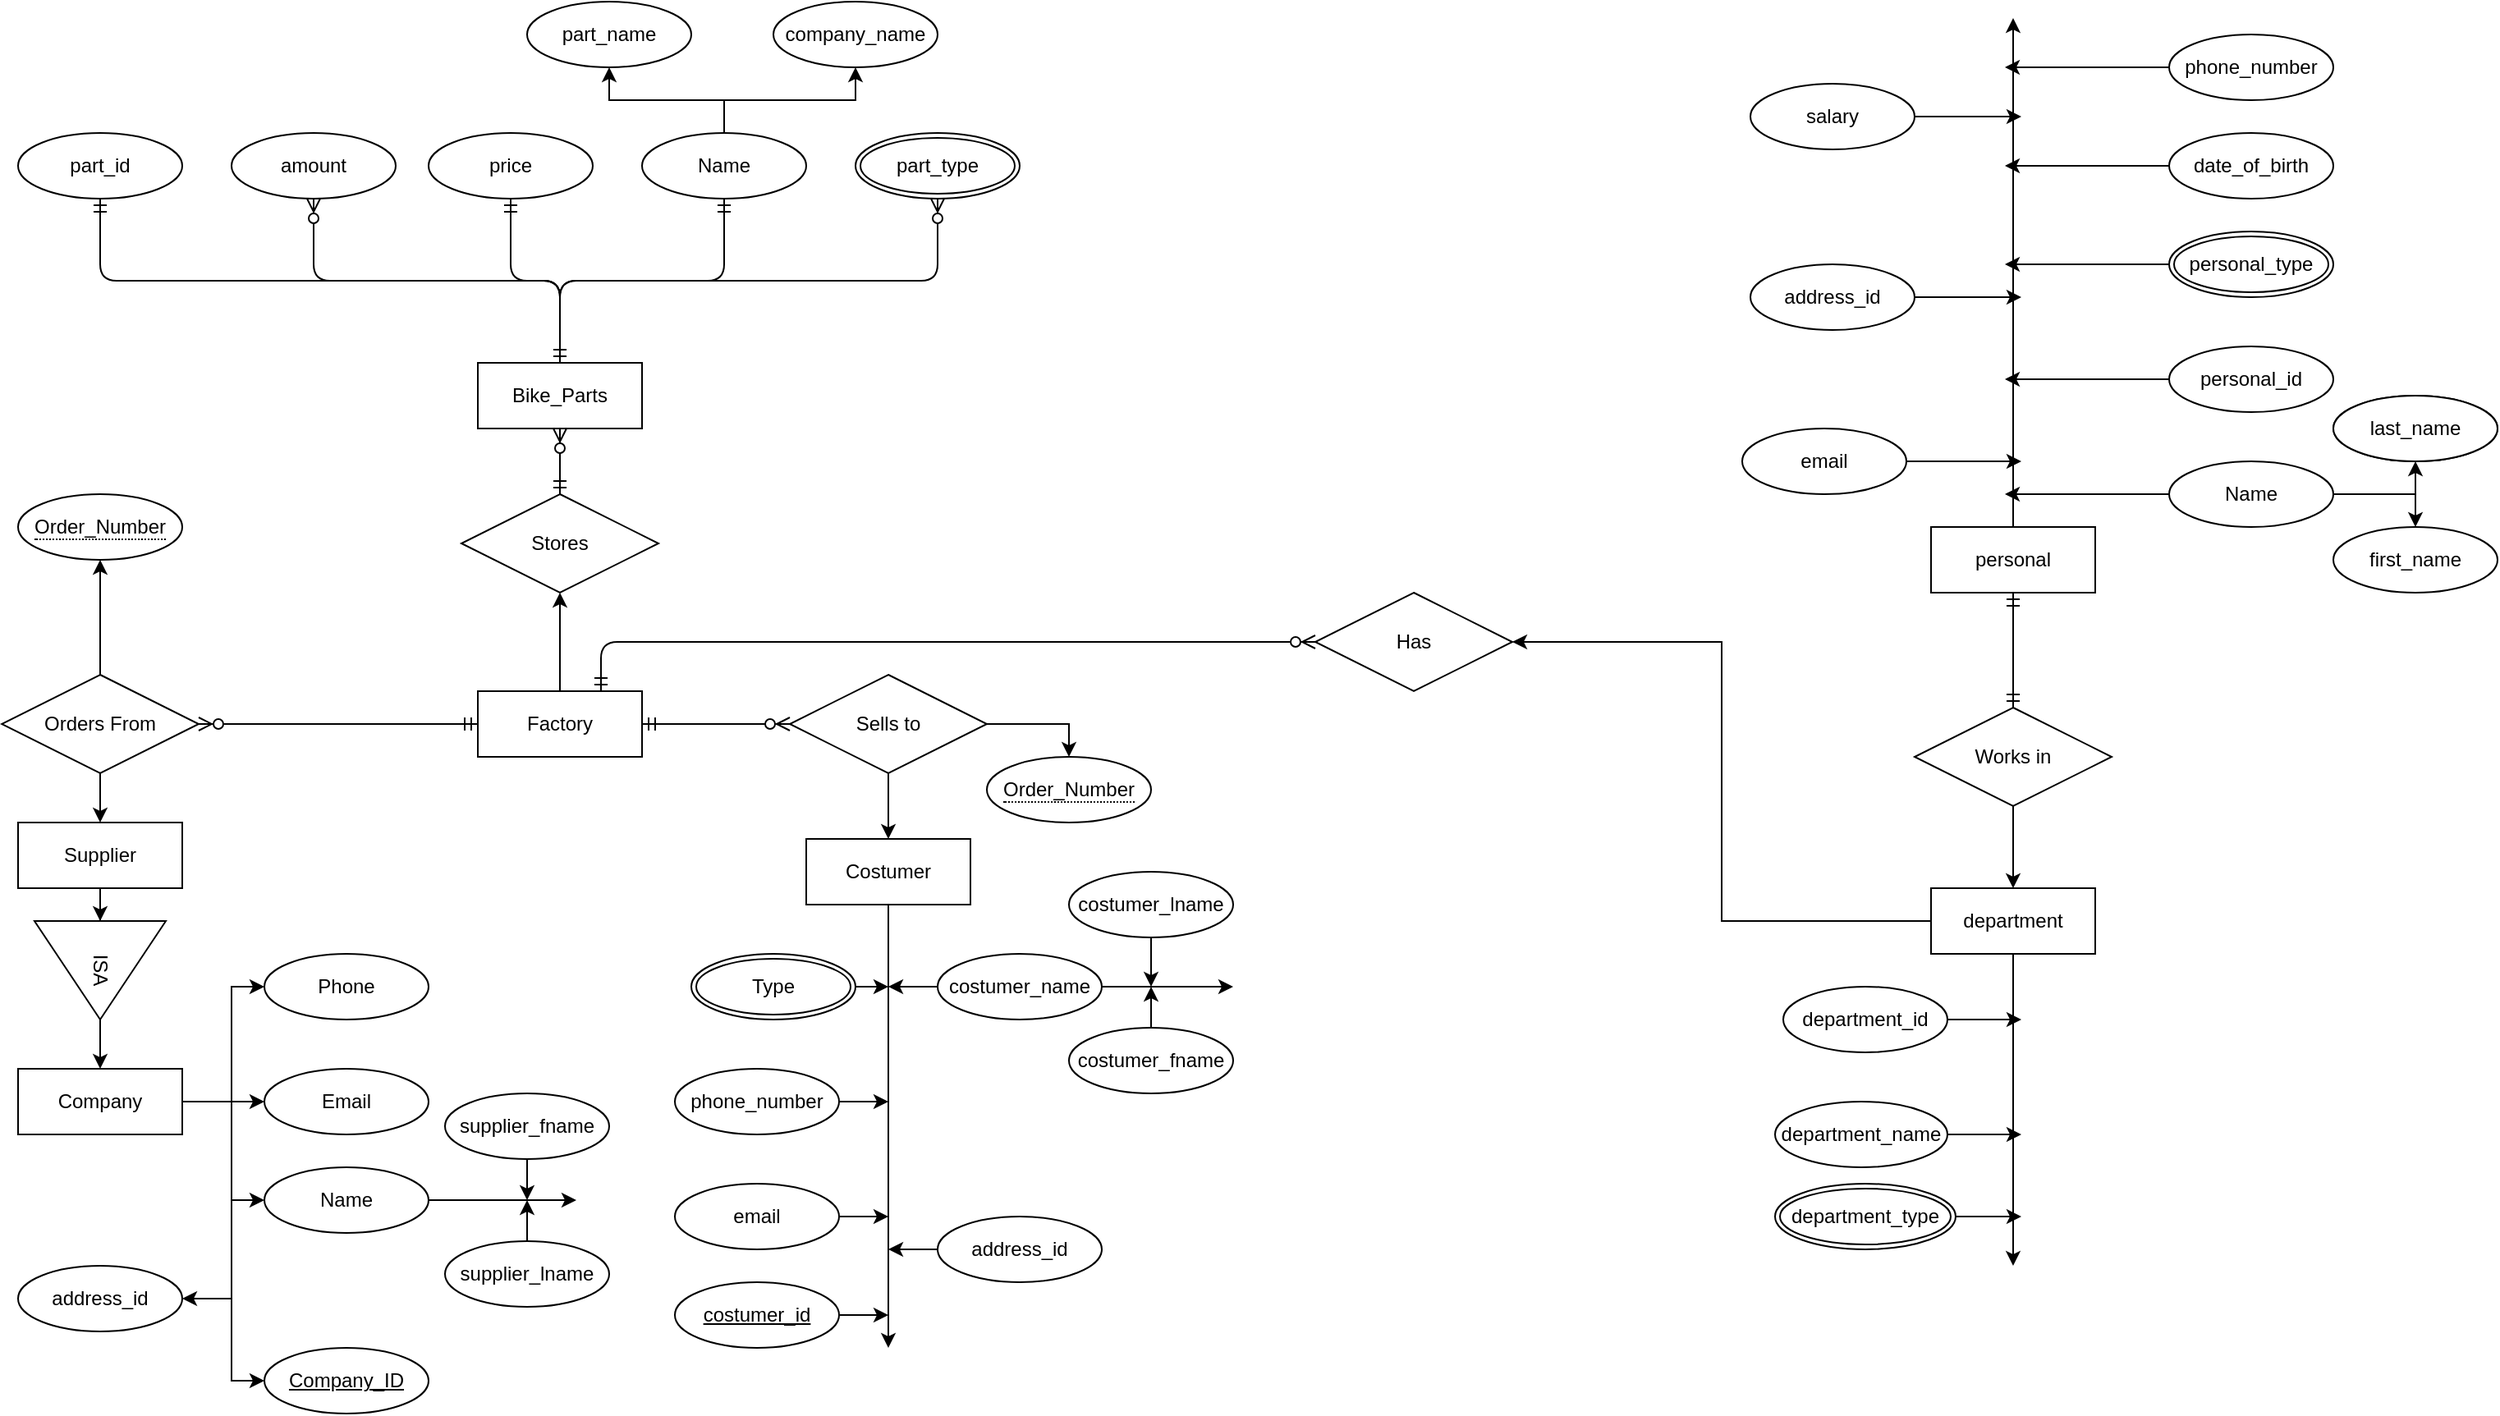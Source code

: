 <mxfile version="14.1.3" type="github">
  <diagram id="R2lEEEUBdFMjLlhIrx00" name="Page-1">
    <mxGraphModel dx="1168" dy="989" grid="1" gridSize="10" guides="1" tooltips="1" connect="1" arrows="1" fold="1" page="1" pageScale="1" pageWidth="850" pageHeight="1100" math="0" shadow="0" extFonts="Permanent Marker^https://fonts.googleapis.com/css?family=Permanent+Marker">
      <root>
        <mxCell id="0" />
        <mxCell id="1" parent="0" />
        <mxCell id="sjoTBTvW4a24tzpeRHLb-77" style="edgeStyle=orthogonalEdgeStyle;rounded=0;orthogonalLoop=1;jettySize=auto;html=1;exitX=0.5;exitY=1;exitDx=0;exitDy=0;" parent="1" source="sjoTBTvW4a24tzpeRHLb-1" target="sjoTBTvW4a24tzpeRHLb-76" edge="1">
          <mxGeometry relative="1" as="geometry" />
        </mxCell>
        <mxCell id="sjoTBTvW4a24tzpeRHLb-1" value="Supplier" style="whiteSpace=wrap;html=1;align=center;" parent="1" vertex="1">
          <mxGeometry x="100" y="620" width="100" height="40" as="geometry" />
        </mxCell>
        <mxCell id="sjoTBTvW4a24tzpeRHLb-71" style="edgeStyle=orthogonalEdgeStyle;rounded=0;orthogonalLoop=1;jettySize=auto;html=1;exitX=0.5;exitY=1;exitDx=0;exitDy=0;" parent="1" source="sjoTBTvW4a24tzpeRHLb-2" edge="1">
          <mxGeometry relative="1" as="geometry">
            <mxPoint x="630" y="940" as="targetPoint" />
          </mxGeometry>
        </mxCell>
        <mxCell id="sjoTBTvW4a24tzpeRHLb-2" value="Costumer" style="whiteSpace=wrap;html=1;align=center;" parent="1" vertex="1">
          <mxGeometry x="580" y="630" width="100" height="40" as="geometry" />
        </mxCell>
        <mxCell id="sjoTBTvW4a24tzpeRHLb-58" style="edgeStyle=orthogonalEdgeStyle;rounded=0;orthogonalLoop=1;jettySize=auto;html=1;entryX=0.5;entryY=1;entryDx=0;entryDy=0;" parent="1" source="sjoTBTvW4a24tzpeRHLb-3" target="sjoTBTvW4a24tzpeRHLb-57" edge="1">
          <mxGeometry relative="1" as="geometry" />
        </mxCell>
        <mxCell id="sjoTBTvW4a24tzpeRHLb-3" value="&lt;div&gt;Factory&lt;/div&gt;" style="whiteSpace=wrap;html=1;align=center;" parent="1" vertex="1">
          <mxGeometry x="380" y="540" width="100" height="40" as="geometry" />
        </mxCell>
        <mxCell id="sjoTBTvW4a24tzpeRHLb-13" value="Bike_Parts" style="whiteSpace=wrap;html=1;align=center;" parent="1" vertex="1">
          <mxGeometry x="380" y="340" width="100" height="40" as="geometry" />
        </mxCell>
        <mxCell id="sjoTBTvW4a24tzpeRHLb-14" style="edgeStyle=orthogonalEdgeStyle;rounded=0;orthogonalLoop=1;jettySize=auto;html=1;exitX=0.5;exitY=1;exitDx=0;exitDy=0;" parent="1" source="sjoTBTvW4a24tzpeRHLb-13" target="sjoTBTvW4a24tzpeRHLb-13" edge="1">
          <mxGeometry relative="1" as="geometry" />
        </mxCell>
        <mxCell id="sjoTBTvW4a24tzpeRHLb-40" value="price" style="ellipse;whiteSpace=wrap;html=1;align=center;" parent="1" vertex="1">
          <mxGeometry x="350" y="200" width="100" height="40" as="geometry" />
        </mxCell>
        <mxCell id="sjoTBTvW4a24tzpeRHLb-43" value="part_id" style="ellipse;whiteSpace=wrap;html=1;align=center;" parent="1" vertex="1">
          <mxGeometry x="100" y="200" width="100" height="40" as="geometry" />
        </mxCell>
        <mxCell id="sjoTBTvW4a24tzpeRHLb-108" style="edgeStyle=orthogonalEdgeStyle;rounded=0;orthogonalLoop=1;jettySize=auto;html=1;entryX=0.5;entryY=1;entryDx=0;entryDy=0;" parent="1" source="sjoTBTvW4a24tzpeRHLb-49" target="sjoTBTvW4a24tzpeRHLb-50" edge="1">
          <mxGeometry relative="1" as="geometry" />
        </mxCell>
        <mxCell id="sjoTBTvW4a24tzpeRHLb-109" style="edgeStyle=orthogonalEdgeStyle;rounded=0;orthogonalLoop=1;jettySize=auto;html=1;exitX=0.5;exitY=0;exitDx=0;exitDy=0;entryX=0.5;entryY=1;entryDx=0;entryDy=0;" parent="1" source="sjoTBTvW4a24tzpeRHLb-49" target="sjoTBTvW4a24tzpeRHLb-51" edge="1">
          <mxGeometry relative="1" as="geometry" />
        </mxCell>
        <mxCell id="sjoTBTvW4a24tzpeRHLb-49" value="Name" style="ellipse;whiteSpace=wrap;html=1;align=center;" parent="1" vertex="1">
          <mxGeometry x="480" y="200" width="100" height="40" as="geometry" />
        </mxCell>
        <mxCell id="sjoTBTvW4a24tzpeRHLb-50" value="part_name" style="ellipse;whiteSpace=wrap;html=1;align=center;" parent="1" vertex="1">
          <mxGeometry x="410" y="120" width="100" height="40" as="geometry" />
        </mxCell>
        <mxCell id="sjoTBTvW4a24tzpeRHLb-51" value="company_name" style="ellipse;whiteSpace=wrap;html=1;align=center;" parent="1" vertex="1">
          <mxGeometry x="560" y="120" width="100" height="40" as="geometry" />
        </mxCell>
        <mxCell id="sjoTBTvW4a24tzpeRHLb-55" value="amount" style="ellipse;whiteSpace=wrap;html=1;align=center;" parent="1" vertex="1">
          <mxGeometry x="230" y="200" width="100" height="40" as="geometry" />
        </mxCell>
        <mxCell id="sjoTBTvW4a24tzpeRHLb-57" value="Stores" style="shape=rhombus;perimeter=rhombusPerimeter;whiteSpace=wrap;html=1;align=center;" parent="1" vertex="1">
          <mxGeometry x="370" y="420" width="120" height="60" as="geometry" />
        </mxCell>
        <mxCell id="sjoTBTvW4a24tzpeRHLb-64" style="edgeStyle=orthogonalEdgeStyle;rounded=0;orthogonalLoop=1;jettySize=auto;html=1;entryX=0.5;entryY=0;entryDx=0;entryDy=0;" parent="1" source="sjoTBTvW4a24tzpeRHLb-61" target="sjoTBTvW4a24tzpeRHLb-1" edge="1">
          <mxGeometry relative="1" as="geometry" />
        </mxCell>
        <mxCell id="sjoTBTvW4a24tzpeRHLb-150" value="" style="edgeStyle=none;rounded=0;orthogonalLoop=1;jettySize=auto;html=1;" parent="1" source="sjoTBTvW4a24tzpeRHLb-61" edge="1">
          <mxGeometry relative="1" as="geometry">
            <mxPoint x="150.0" y="460" as="targetPoint" />
          </mxGeometry>
        </mxCell>
        <mxCell id="sjoTBTvW4a24tzpeRHLb-61" value="Orders From" style="shape=rhombus;perimeter=rhombusPerimeter;whiteSpace=wrap;html=1;align=center;" parent="1" vertex="1">
          <mxGeometry x="90" y="530" width="120" height="60" as="geometry" />
        </mxCell>
        <mxCell id="sjoTBTvW4a24tzpeRHLb-67" style="edgeStyle=orthogonalEdgeStyle;rounded=0;orthogonalLoop=1;jettySize=auto;html=1;entryX=0.5;entryY=0;entryDx=0;entryDy=0;" parent="1" source="sjoTBTvW4a24tzpeRHLb-65" target="sjoTBTvW4a24tzpeRHLb-2" edge="1">
          <mxGeometry relative="1" as="geometry" />
        </mxCell>
        <mxCell id="sjoTBTvW4a24tzpeRHLb-313" style="edgeStyle=orthogonalEdgeStyle;rounded=0;orthogonalLoop=1;jettySize=auto;html=1;exitX=1;exitY=0.5;exitDx=0;exitDy=0;" parent="1" source="sjoTBTvW4a24tzpeRHLb-65" target="sjoTBTvW4a24tzpeRHLb-155" edge="1">
          <mxGeometry relative="1" as="geometry" />
        </mxCell>
        <mxCell id="sjoTBTvW4a24tzpeRHLb-65" value="Sells to" style="shape=rhombus;perimeter=rhombusPerimeter;whiteSpace=wrap;html=1;align=center;" parent="1" vertex="1">
          <mxGeometry x="570" y="530" width="120" height="60" as="geometry" />
        </mxCell>
        <mxCell id="sjoTBTvW4a24tzpeRHLb-79" style="edgeStyle=orthogonalEdgeStyle;rounded=0;orthogonalLoop=1;jettySize=auto;html=1;exitX=1;exitY=0.5;exitDx=0;exitDy=0;entryX=0.5;entryY=0;entryDx=0;entryDy=0;" parent="1" source="sjoTBTvW4a24tzpeRHLb-76" target="sjoTBTvW4a24tzpeRHLb-78" edge="1">
          <mxGeometry relative="1" as="geometry" />
        </mxCell>
        <mxCell id="sjoTBTvW4a24tzpeRHLb-76" value="ISA" style="triangle;whiteSpace=wrap;html=1;rotation=90;" parent="1" vertex="1">
          <mxGeometry x="120" y="670" width="60" height="80" as="geometry" />
        </mxCell>
        <mxCell id="sjoTBTvW4a24tzpeRHLb-89" style="edgeStyle=orthogonalEdgeStyle;rounded=0;orthogonalLoop=1;jettySize=auto;html=1;exitX=1;exitY=0.5;exitDx=0;exitDy=0;entryX=0;entryY=0.5;entryDx=0;entryDy=0;" parent="1" source="sjoTBTvW4a24tzpeRHLb-78" target="sjoTBTvW4a24tzpeRHLb-88" edge="1">
          <mxGeometry relative="1" as="geometry">
            <Array as="points">
              <mxPoint x="230" y="790" />
              <mxPoint x="230" y="720" />
            </Array>
          </mxGeometry>
        </mxCell>
        <mxCell id="sjoTBTvW4a24tzpeRHLb-91" style="edgeStyle=orthogonalEdgeStyle;rounded=0;orthogonalLoop=1;jettySize=auto;html=1;exitX=1;exitY=0.5;exitDx=0;exitDy=0;entryX=0;entryY=0.5;entryDx=0;entryDy=0;" parent="1" source="sjoTBTvW4a24tzpeRHLb-78" target="sjoTBTvW4a24tzpeRHLb-87" edge="1">
          <mxGeometry relative="1" as="geometry" />
        </mxCell>
        <mxCell id="sjoTBTvW4a24tzpeRHLb-92" style="edgeStyle=orthogonalEdgeStyle;rounded=0;orthogonalLoop=1;jettySize=auto;html=1;exitX=1;exitY=0.5;exitDx=0;exitDy=0;entryX=0;entryY=0.5;entryDx=0;entryDy=0;" parent="1" source="sjoTBTvW4a24tzpeRHLb-78" target="sjoTBTvW4a24tzpeRHLb-80" edge="1">
          <mxGeometry relative="1" as="geometry">
            <Array as="points">
              <mxPoint x="230" y="790" />
              <mxPoint x="230" y="850" />
            </Array>
          </mxGeometry>
        </mxCell>
        <mxCell id="sjoTBTvW4a24tzpeRHLb-129" style="edgeStyle=orthogonalEdgeStyle;rounded=0;orthogonalLoop=1;jettySize=auto;html=1;exitX=1;exitY=0.5;exitDx=0;exitDy=0;entryX=0;entryY=0.5;entryDx=0;entryDy=0;" parent="1" source="sjoTBTvW4a24tzpeRHLb-78" target="sjoTBTvW4a24tzpeRHLb-128" edge="1">
          <mxGeometry relative="1" as="geometry">
            <mxPoint x="225" y="960" as="targetPoint" />
            <Array as="points">
              <mxPoint x="230" y="790" />
              <mxPoint x="230" y="960" />
            </Array>
          </mxGeometry>
        </mxCell>
        <mxCell id="sjoTBTvW4a24tzpeRHLb-78" value="Company" style="whiteSpace=wrap;html=1;align=center;" parent="1" vertex="1">
          <mxGeometry x="100" y="770" width="100" height="40" as="geometry" />
        </mxCell>
        <mxCell id="Aqi8ukN90S-olj79LTX7-11" style="edgeStyle=orthogonalEdgeStyle;rounded=0;orthogonalLoop=1;jettySize=auto;html=1;" edge="1" parent="1" source="sjoTBTvW4a24tzpeRHLb-80">
          <mxGeometry relative="1" as="geometry">
            <mxPoint x="440" y="850" as="targetPoint" />
          </mxGeometry>
        </mxCell>
        <mxCell id="sjoTBTvW4a24tzpeRHLb-80" value="Name" style="ellipse;whiteSpace=wrap;html=1;align=center;" parent="1" vertex="1">
          <mxGeometry x="250" y="830" width="100" height="40" as="geometry" />
        </mxCell>
        <mxCell id="Aqi8ukN90S-olj79LTX7-21" style="edgeStyle=elbowEdgeStyle;rounded=0;orthogonalLoop=1;jettySize=auto;html=1;entryX=1;entryY=0.5;entryDx=0;entryDy=0;" edge="1" parent="1" target="sjoTBTvW4a24tzpeRHLb-81">
          <mxGeometry relative="1" as="geometry">
            <mxPoint x="230" y="910" as="targetPoint" />
            <mxPoint x="230" y="910" as="sourcePoint" />
          </mxGeometry>
        </mxCell>
        <mxCell id="sjoTBTvW4a24tzpeRHLb-81" value="address_id " style="ellipse;whiteSpace=wrap;html=1;align=center;" parent="1" vertex="1">
          <mxGeometry x="100" y="890" width="100" height="40" as="geometry" />
        </mxCell>
        <mxCell id="sjoTBTvW4a24tzpeRHLb-119" style="edgeStyle=orthogonalEdgeStyle;rounded=0;orthogonalLoop=1;jettySize=auto;html=1;" parent="1" edge="1">
          <mxGeometry relative="1" as="geometry">
            <mxPoint x="630.0" y="790" as="targetPoint" />
            <mxPoint x="600" y="790" as="sourcePoint" />
          </mxGeometry>
        </mxCell>
        <mxCell id="sjoTBTvW4a24tzpeRHLb-87" value="Email" style="ellipse;whiteSpace=wrap;html=1;align=center;" parent="1" vertex="1">
          <mxGeometry x="250" y="770" width="100" height="40" as="geometry" />
        </mxCell>
        <mxCell id="sjoTBTvW4a24tzpeRHLb-88" value="Phone" style="ellipse;whiteSpace=wrap;html=1;align=center;" parent="1" vertex="1">
          <mxGeometry x="250" y="700" width="100" height="40" as="geometry" />
        </mxCell>
        <mxCell id="sjoTBTvW4a24tzpeRHLb-94" value="phone_number" style="ellipse;whiteSpace=wrap;html=1;align=center;" parent="1" vertex="1">
          <mxGeometry x="500" y="770" width="100" height="40" as="geometry" />
        </mxCell>
        <mxCell id="sjoTBTvW4a24tzpeRHLb-120" style="edgeStyle=orthogonalEdgeStyle;rounded=0;orthogonalLoop=1;jettySize=auto;html=1;exitX=1;exitY=0.5;exitDx=0;exitDy=0;" parent="1" source="sjoTBTvW4a24tzpeRHLb-96" edge="1">
          <mxGeometry relative="1" as="geometry">
            <mxPoint x="630.0" y="859.647" as="targetPoint" />
          </mxGeometry>
        </mxCell>
        <mxCell id="sjoTBTvW4a24tzpeRHLb-96" value="email" style="ellipse;whiteSpace=wrap;html=1;align=center;" parent="1" vertex="1">
          <mxGeometry x="500" y="840" width="100" height="40" as="geometry" />
        </mxCell>
        <mxCell id="sjoTBTvW4a24tzpeRHLb-116" value="part_type" style="ellipse;shape=doubleEllipse;margin=3;whiteSpace=wrap;html=1;align=center;rounded=0;" parent="1" vertex="1">
          <mxGeometry x="610" y="200" width="100" height="40" as="geometry" />
        </mxCell>
        <mxCell id="sjoTBTvW4a24tzpeRHLb-127" style="edgeStyle=orthogonalEdgeStyle;rounded=0;orthogonalLoop=1;jettySize=auto;html=1;exitX=1;exitY=0.5;exitDx=0;exitDy=0;" parent="1" source="sjoTBTvW4a24tzpeRHLb-118" edge="1">
          <mxGeometry relative="1" as="geometry">
            <mxPoint x="630.0" y="719.647" as="targetPoint" />
          </mxGeometry>
        </mxCell>
        <mxCell id="sjoTBTvW4a24tzpeRHLb-118" value="Type" style="ellipse;shape=doubleEllipse;margin=3;whiteSpace=wrap;html=1;align=center;rounded=0;" parent="1" vertex="1">
          <mxGeometry x="510" y="700" width="100" height="40" as="geometry" />
        </mxCell>
        <mxCell id="sjoTBTvW4a24tzpeRHLb-126" style="edgeStyle=orthogonalEdgeStyle;rounded=0;orthogonalLoop=1;jettySize=auto;html=1;exitX=0;exitY=0.5;exitDx=0;exitDy=0;" parent="1" source="sjoTBTvW4a24tzpeRHLb-124" edge="1">
          <mxGeometry relative="1" as="geometry">
            <mxPoint x="630.0" y="719.647" as="targetPoint" />
          </mxGeometry>
        </mxCell>
        <mxCell id="Aqi8ukN90S-olj79LTX7-4" style="edgeStyle=orthogonalEdgeStyle;rounded=0;orthogonalLoop=1;jettySize=auto;html=1;" edge="1" parent="1" source="sjoTBTvW4a24tzpeRHLb-124">
          <mxGeometry relative="1" as="geometry">
            <mxPoint x="840" y="720" as="targetPoint" />
          </mxGeometry>
        </mxCell>
        <mxCell id="sjoTBTvW4a24tzpeRHLb-124" value="costumer_name" style="ellipse;whiteSpace=wrap;html=1;align=center;" parent="1" vertex="1">
          <mxGeometry x="660" y="700" width="100" height="40" as="geometry" />
        </mxCell>
        <mxCell id="sjoTBTvW4a24tzpeRHLb-128" value="&lt;u&gt;Company_ID&lt;/u&gt;" style="ellipse;whiteSpace=wrap;html=1;align=center;" parent="1" vertex="1">
          <mxGeometry x="250" y="940" width="100" height="40" as="geometry" />
        </mxCell>
        <mxCell id="sjoTBTvW4a24tzpeRHLb-131" style="edgeStyle=orthogonalEdgeStyle;rounded=0;orthogonalLoop=1;jettySize=auto;html=1;exitX=1;exitY=0.5;exitDx=0;exitDy=0;" parent="1" source="sjoTBTvW4a24tzpeRHLb-130" edge="1">
          <mxGeometry relative="1" as="geometry">
            <mxPoint x="630.0" y="919.647" as="targetPoint" />
          </mxGeometry>
        </mxCell>
        <mxCell id="sjoTBTvW4a24tzpeRHLb-130" value="&lt;u&gt;costumer_id&lt;/u&gt;" style="ellipse;whiteSpace=wrap;html=1;align=center;" parent="1" vertex="1">
          <mxGeometry x="500" y="900" width="100" height="40" as="geometry" />
        </mxCell>
        <mxCell id="sjoTBTvW4a24tzpeRHLb-132" value="" style="edgeStyle=entityRelationEdgeStyle;fontSize=12;html=1;endArrow=ERzeroToMany;startArrow=ERmandOne;entryX=1;entryY=0.5;entryDx=0;entryDy=0;exitX=0;exitY=0.5;exitDx=0;exitDy=0;" parent="1" source="sjoTBTvW4a24tzpeRHLb-3" target="sjoTBTvW4a24tzpeRHLb-61" edge="1">
          <mxGeometry width="100" height="100" relative="1" as="geometry">
            <mxPoint x="240" y="670" as="sourcePoint" />
            <mxPoint x="340" y="570" as="targetPoint" />
          </mxGeometry>
        </mxCell>
        <mxCell id="sjoTBTvW4a24tzpeRHLb-133" value="" style="edgeStyle=entityRelationEdgeStyle;fontSize=12;html=1;endArrow=ERzeroToMany;startArrow=ERmandOne;entryX=0;entryY=0.5;entryDx=0;entryDy=0;exitX=1;exitY=0.5;exitDx=0;exitDy=0;" parent="1" source="sjoTBTvW4a24tzpeRHLb-3" target="sjoTBTvW4a24tzpeRHLb-65" edge="1">
          <mxGeometry width="100" height="100" relative="1" as="geometry">
            <mxPoint x="670.0" y="500" as="sourcePoint" />
            <mxPoint x="500.0" y="500" as="targetPoint" />
          </mxGeometry>
        </mxCell>
        <mxCell id="sjoTBTvW4a24tzpeRHLb-141" value="" style="edgeStyle=orthogonalEdgeStyle;fontSize=12;html=1;endArrow=ERmandOne;entryX=0.5;entryY=1;entryDx=0;entryDy=0;exitX=0.5;exitY=0;exitDx=0;exitDy=0;" parent="1" source="sjoTBTvW4a24tzpeRHLb-13" target="sjoTBTvW4a24tzpeRHLb-40" edge="1">
          <mxGeometry width="100" height="100" relative="1" as="geometry">
            <mxPoint x="220" y="410" as="sourcePoint" />
            <mxPoint x="320" y="310" as="targetPoint" />
          </mxGeometry>
        </mxCell>
        <mxCell id="sjoTBTvW4a24tzpeRHLb-142" value="" style="edgeStyle=orthogonalEdgeStyle;fontSize=12;html=1;endArrow=ERmandOne;exitX=0.5;exitY=0;exitDx=0;exitDy=0;entryX=0.5;entryY=1;entryDx=0;entryDy=0;" parent="1" source="sjoTBTvW4a24tzpeRHLb-13" target="sjoTBTvW4a24tzpeRHLb-49" edge="1">
          <mxGeometry width="100" height="100" relative="1" as="geometry">
            <mxPoint x="560.06" y="300" as="sourcePoint" />
            <mxPoint x="530" y="230" as="targetPoint" />
          </mxGeometry>
        </mxCell>
        <mxCell id="sjoTBTvW4a24tzpeRHLb-143" value="" style="edgeStyle=orthogonalEdgeStyle;fontSize=12;html=1;endArrow=ERzeroToMany;endFill=1;entryX=0.5;entryY=1;entryDx=0;entryDy=0;exitX=0.5;exitY=0;exitDx=0;exitDy=0;" parent="1" source="sjoTBTvW4a24tzpeRHLb-13" target="sjoTBTvW4a24tzpeRHLb-55" edge="1">
          <mxGeometry width="100" height="100" relative="1" as="geometry">
            <mxPoint x="200" y="440" as="sourcePoint" />
            <mxPoint x="300" y="340" as="targetPoint" />
          </mxGeometry>
        </mxCell>
        <mxCell id="sjoTBTvW4a24tzpeRHLb-144" value="" style="edgeStyle=orthogonalEdgeStyle;fontSize=12;html=1;endArrow=ERmandOne;entryX=0.5;entryY=1;entryDx=0;entryDy=0;exitX=0.5;exitY=0;exitDx=0;exitDy=0;" parent="1" source="sjoTBTvW4a24tzpeRHLb-13" target="sjoTBTvW4a24tzpeRHLb-43" edge="1">
          <mxGeometry width="100" height="100" relative="1" as="geometry">
            <mxPoint x="510" y="530" as="sourcePoint" />
            <mxPoint x="610" y="430" as="targetPoint" />
          </mxGeometry>
        </mxCell>
        <mxCell id="sjoTBTvW4a24tzpeRHLb-145" value="" style="edgeStyle=orthogonalEdgeStyle;fontSize=12;html=1;endArrow=ERzeroToMany;startArrow=ERmandOne;entryX=0.5;entryY=1;entryDx=0;entryDy=0;exitX=0.5;exitY=0;exitDx=0;exitDy=0;" parent="1" source="sjoTBTvW4a24tzpeRHLb-13" target="sjoTBTvW4a24tzpeRHLb-116" edge="1">
          <mxGeometry width="100" height="100" relative="1" as="geometry">
            <mxPoint x="570" y="450" as="sourcePoint" />
            <mxPoint x="670" y="350" as="targetPoint" />
          </mxGeometry>
        </mxCell>
        <mxCell id="sjoTBTvW4a24tzpeRHLb-147" value="" style="fontSize=12;html=1;endArrow=ERzeroToMany;startArrow=ERmandOne;entryX=0.5;entryY=1;entryDx=0;entryDy=0;exitX=0.5;exitY=0;exitDx=0;exitDy=0;" parent="1" source="sjoTBTvW4a24tzpeRHLb-57" target="sjoTBTvW4a24tzpeRHLb-13" edge="1">
          <mxGeometry width="100" height="100" relative="1" as="geometry">
            <mxPoint x="510" y="470" as="sourcePoint" />
            <mxPoint x="610" y="370" as="targetPoint" />
          </mxGeometry>
        </mxCell>
        <object label="&lt;span style=&quot;border-bottom: 1px dotted&quot;&gt;Order_Number&lt;/span&gt;" id="sjoTBTvW4a24tzpeRHLb-154">
          <mxCell style="ellipse;whiteSpace=wrap;html=1;align=center;rounded=0;" parent="1" vertex="1">
            <mxGeometry x="100" y="420" width="100" height="40" as="geometry" />
          </mxCell>
        </object>
        <object label="&lt;span style=&quot;border-bottom: 1px dotted&quot;&gt;Order_Number&lt;/span&gt;" id="sjoTBTvW4a24tzpeRHLb-155">
          <mxCell style="ellipse;whiteSpace=wrap;html=1;align=center;rounded=0;" parent="1" vertex="1">
            <mxGeometry x="690" y="580" width="100" height="40" as="geometry" />
          </mxCell>
        </object>
        <mxCell id="sjoTBTvW4a24tzpeRHLb-162" value="person " style="whiteSpace=wrap;html=1;align=center;" parent="1" vertex="1">
          <mxGeometry x="1265" y="440" width="100" height="40" as="geometry" />
        </mxCell>
        <mxCell id="sjoTBTvW4a24tzpeRHLb-300" style="edgeStyle=orthogonalEdgeStyle;rounded=0;orthogonalLoop=1;jettySize=auto;html=1;" parent="1" source="sjoTBTvW4a24tzpeRHLb-172" edge="1">
          <mxGeometry relative="1" as="geometry">
            <mxPoint x="1315" y="130" as="targetPoint" />
          </mxGeometry>
        </mxCell>
        <mxCell id="sjoTBTvW4a24tzpeRHLb-172" value="personal" style="whiteSpace=wrap;html=1;align=center;" parent="1" vertex="1">
          <mxGeometry x="1265" y="440" width="100" height="40" as="geometry" />
        </mxCell>
        <mxCell id="sjoTBTvW4a24tzpeRHLb-310" style="edgeStyle=orthogonalEdgeStyle;rounded=0;orthogonalLoop=1;jettySize=auto;html=1;" parent="1" source="sjoTBTvW4a24tzpeRHLb-175" edge="1">
          <mxGeometry relative="1" as="geometry">
            <mxPoint x="1310" y="350" as="targetPoint" />
          </mxGeometry>
        </mxCell>
        <mxCell id="sjoTBTvW4a24tzpeRHLb-175" value="personal_id" style="ellipse;whiteSpace=wrap;html=1;align=center;" parent="1" vertex="1">
          <mxGeometry x="1410" y="330" width="100" height="40" as="geometry" />
        </mxCell>
        <mxCell id="sjoTBTvW4a24tzpeRHLb-176" value="first_name" style="ellipse;whiteSpace=wrap;html=1;align=center;" parent="1" vertex="1">
          <mxGeometry x="1510" y="440" width="100" height="40" as="geometry" />
        </mxCell>
        <mxCell id="sjoTBTvW4a24tzpeRHLb-297" style="edgeStyle=orthogonalEdgeStyle;rounded=0;orthogonalLoop=1;jettySize=auto;html=1;exitX=1;exitY=0.5;exitDx=0;exitDy=0;entryX=0.5;entryY=1;entryDx=0;entryDy=0;" parent="1" source="sjoTBTvW4a24tzpeRHLb-179" target="sjoTBTvW4a24tzpeRHLb-180" edge="1">
          <mxGeometry relative="1" as="geometry" />
        </mxCell>
        <mxCell id="sjoTBTvW4a24tzpeRHLb-299" style="edgeStyle=orthogonalEdgeStyle;rounded=0;orthogonalLoop=1;jettySize=auto;html=1;exitX=1;exitY=0.5;exitDx=0;exitDy=0;entryX=0.5;entryY=0;entryDx=0;entryDy=0;" parent="1" source="sjoTBTvW4a24tzpeRHLb-179" target="sjoTBTvW4a24tzpeRHLb-176" edge="1">
          <mxGeometry relative="1" as="geometry" />
        </mxCell>
        <mxCell id="sjoTBTvW4a24tzpeRHLb-311" style="edgeStyle=orthogonalEdgeStyle;rounded=0;orthogonalLoop=1;jettySize=auto;html=1;" parent="1" source="sjoTBTvW4a24tzpeRHLb-179" edge="1">
          <mxGeometry relative="1" as="geometry">
            <mxPoint x="1310" y="420" as="targetPoint" />
          </mxGeometry>
        </mxCell>
        <mxCell id="sjoTBTvW4a24tzpeRHLb-179" value="Name" style="ellipse;whiteSpace=wrap;html=1;align=center;" parent="1" vertex="1">
          <mxGeometry x="1410" y="400" width="100" height="40" as="geometry" />
        </mxCell>
        <mxCell id="sjoTBTvW4a24tzpeRHLb-180" value="last_name" style="ellipse;whiteSpace=wrap;html=1;align=center;" parent="1" vertex="1">
          <mxGeometry x="1510" y="360" width="100" height="40" as="geometry" />
        </mxCell>
        <mxCell id="sjoTBTvW4a24tzpeRHLb-308" style="edgeStyle=orthogonalEdgeStyle;rounded=0;orthogonalLoop=1;jettySize=auto;html=1;" parent="1" source="sjoTBTvW4a24tzpeRHLb-181" edge="1">
          <mxGeometry relative="1" as="geometry">
            <mxPoint x="1310" y="220.0" as="targetPoint" />
          </mxGeometry>
        </mxCell>
        <mxCell id="sjoTBTvW4a24tzpeRHLb-181" value="date_of_birth" style="ellipse;whiteSpace=wrap;html=1;align=center;" parent="1" vertex="1">
          <mxGeometry x="1410" y="200" width="100" height="40" as="geometry" />
        </mxCell>
        <mxCell id="sjoTBTvW4a24tzpeRHLb-305" style="edgeStyle=orthogonalEdgeStyle;rounded=0;orthogonalLoop=1;jettySize=auto;html=1;" parent="1" source="sjoTBTvW4a24tzpeRHLb-186" edge="1">
          <mxGeometry relative="1" as="geometry">
            <mxPoint x="1320" y="300" as="targetPoint" />
          </mxGeometry>
        </mxCell>
        <mxCell id="sjoTBTvW4a24tzpeRHLb-186" value="address_id" style="ellipse;whiteSpace=wrap;html=1;align=center;" parent="1" vertex="1">
          <mxGeometry x="1155" y="280" width="100" height="40" as="geometry" />
        </mxCell>
        <mxCell id="sjoTBTvW4a24tzpeRHLb-304" style="edgeStyle=orthogonalEdgeStyle;rounded=0;orthogonalLoop=1;jettySize=auto;html=1;" parent="1" source="sjoTBTvW4a24tzpeRHLb-194" edge="1">
          <mxGeometry relative="1" as="geometry">
            <mxPoint x="1320" y="400" as="targetPoint" />
          </mxGeometry>
        </mxCell>
        <mxCell id="sjoTBTvW4a24tzpeRHLb-194" value="email" style="ellipse;whiteSpace=wrap;html=1;align=center;" parent="1" vertex="1">
          <mxGeometry x="1150" y="380" width="100" height="40" as="geometry" />
        </mxCell>
        <mxCell id="sjoTBTvW4a24tzpeRHLb-307" style="edgeStyle=orthogonalEdgeStyle;rounded=0;orthogonalLoop=1;jettySize=auto;html=1;" parent="1" source="sjoTBTvW4a24tzpeRHLb-195" edge="1">
          <mxGeometry relative="1" as="geometry">
            <mxPoint x="1310" y="160.0" as="targetPoint" />
          </mxGeometry>
        </mxCell>
        <mxCell id="sjoTBTvW4a24tzpeRHLb-195" value="phone_number" style="ellipse;whiteSpace=wrap;html=1;align=center;" parent="1" vertex="1">
          <mxGeometry x="1410" y="140" width="100" height="40" as="geometry" />
        </mxCell>
        <mxCell id="sjoTBTvW4a24tzpeRHLb-306" style="edgeStyle=orthogonalEdgeStyle;rounded=0;orthogonalLoop=1;jettySize=auto;html=1;" parent="1" source="sjoTBTvW4a24tzpeRHLb-205" edge="1">
          <mxGeometry relative="1" as="geometry">
            <mxPoint x="1320" y="190.0" as="targetPoint" />
          </mxGeometry>
        </mxCell>
        <mxCell id="sjoTBTvW4a24tzpeRHLb-205" value="salary" style="ellipse;whiteSpace=wrap;html=1;align=center;" parent="1" vertex="1">
          <mxGeometry x="1155" y="170" width="100" height="40" as="geometry" />
        </mxCell>
        <mxCell id="sjoTBTvW4a24tzpeRHLb-254" style="edgeStyle=orthogonalEdgeStyle;rounded=0;orthogonalLoop=1;jettySize=auto;html=1;entryX=0.5;entryY=0;entryDx=0;entryDy=0;" parent="1" source="sjoTBTvW4a24tzpeRHLb-232" target="sjoTBTvW4a24tzpeRHLb-242" edge="1">
          <mxGeometry relative="1" as="geometry" />
        </mxCell>
        <mxCell id="sjoTBTvW4a24tzpeRHLb-232" value="Works in" style="shape=rhombus;perimeter=rhombusPerimeter;whiteSpace=wrap;html=1;align=center;rounded=0;" parent="1" vertex="1">
          <mxGeometry x="1255" y="550" width="120" height="60" as="geometry" />
        </mxCell>
        <mxCell id="sjoTBTvW4a24tzpeRHLb-289" style="edgeStyle=orthogonalEdgeStyle;rounded=0;orthogonalLoop=1;jettySize=auto;html=1;exitX=0.5;exitY=1;exitDx=0;exitDy=0;" parent="1" source="sjoTBTvW4a24tzpeRHLb-242" edge="1">
          <mxGeometry relative="1" as="geometry">
            <mxPoint x="1315" y="890" as="targetPoint" />
          </mxGeometry>
        </mxCell>
        <mxCell id="sjoTBTvW4a24tzpeRHLb-317" style="edgeStyle=orthogonalEdgeStyle;rounded=0;orthogonalLoop=1;jettySize=auto;html=1;entryX=1;entryY=0.5;entryDx=0;entryDy=0;" parent="1" source="sjoTBTvW4a24tzpeRHLb-242" target="sjoTBTvW4a24tzpeRHLb-316" edge="1">
          <mxGeometry relative="1" as="geometry" />
        </mxCell>
        <mxCell id="sjoTBTvW4a24tzpeRHLb-242" value="department" style="whiteSpace=wrap;html=1;align=center;" parent="1" vertex="1">
          <mxGeometry x="1265" y="660" width="100" height="40" as="geometry" />
        </mxCell>
        <mxCell id="sjoTBTvW4a24tzpeRHLb-293" style="edgeStyle=orthogonalEdgeStyle;rounded=0;orthogonalLoop=1;jettySize=auto;html=1;" parent="1" source="sjoTBTvW4a24tzpeRHLb-244" edge="1">
          <mxGeometry relative="1" as="geometry">
            <mxPoint x="1320" y="740" as="targetPoint" />
          </mxGeometry>
        </mxCell>
        <mxCell id="sjoTBTvW4a24tzpeRHLb-244" value="department_id" style="ellipse;whiteSpace=wrap;html=1;align=center;" parent="1" vertex="1">
          <mxGeometry x="1175" y="720" width="100" height="40" as="geometry" />
        </mxCell>
        <mxCell id="sjoTBTvW4a24tzpeRHLb-291" style="edgeStyle=orthogonalEdgeStyle;rounded=0;orthogonalLoop=1;jettySize=auto;html=1;" parent="1" source="sjoTBTvW4a24tzpeRHLb-246" edge="1">
          <mxGeometry relative="1" as="geometry">
            <mxPoint x="1320" y="810" as="targetPoint" />
          </mxGeometry>
        </mxCell>
        <mxCell id="sjoTBTvW4a24tzpeRHLb-246" value="department_name" style="ellipse;whiteSpace=wrap;html=1;align=center;" parent="1" vertex="1">
          <mxGeometry x="1170" y="790" width="105" height="40" as="geometry" />
        </mxCell>
        <mxCell id="sjoTBTvW4a24tzpeRHLb-290" style="edgeStyle=orthogonalEdgeStyle;rounded=0;orthogonalLoop=1;jettySize=auto;html=1;" parent="1" source="sjoTBTvW4a24tzpeRHLb-247" edge="1">
          <mxGeometry relative="1" as="geometry">
            <mxPoint x="1320" y="860" as="targetPoint" />
          </mxGeometry>
        </mxCell>
        <mxCell id="sjoTBTvW4a24tzpeRHLb-247" value="department_type" style="ellipse;shape=doubleEllipse;margin=3;whiteSpace=wrap;html=1;align=center;rounded=0;" parent="1" vertex="1">
          <mxGeometry x="1170" y="840" width="110" height="40" as="geometry" />
        </mxCell>
        <mxCell id="sjoTBTvW4a24tzpeRHLb-264" value="" style="fontSize=12;html=1;endArrow=ERmandOne;startArrow=ERmandOne;entryX=0.5;entryY=1;entryDx=0;entryDy=0;exitX=0.5;exitY=0;exitDx=0;exitDy=0;" parent="1" source="sjoTBTvW4a24tzpeRHLb-232" target="sjoTBTvW4a24tzpeRHLb-172" edge="1">
          <mxGeometry width="100" height="100" relative="1" as="geometry">
            <mxPoint x="1315" y="560" as="sourcePoint" />
            <mxPoint x="1260" y="500" as="targetPoint" />
          </mxGeometry>
        </mxCell>
        <mxCell id="sjoTBTvW4a24tzpeRHLb-309" style="edgeStyle=orthogonalEdgeStyle;rounded=0;orthogonalLoop=1;jettySize=auto;html=1;" parent="1" source="sjoTBTvW4a24tzpeRHLb-283" edge="1">
          <mxGeometry relative="1" as="geometry">
            <mxPoint x="1310" y="280" as="targetPoint" />
          </mxGeometry>
        </mxCell>
        <mxCell id="sjoTBTvW4a24tzpeRHLb-283" value="personal_type" style="ellipse;shape=doubleEllipse;margin=3;whiteSpace=wrap;html=1;align=center;rounded=0;" parent="1" vertex="1">
          <mxGeometry x="1410" y="260" width="100" height="40" as="geometry" />
        </mxCell>
        <mxCell id="sjoTBTvW4a24tzpeRHLb-316" value="Has" style="shape=rhombus;perimeter=rhombusPerimeter;whiteSpace=wrap;html=1;align=center;rounded=0;" parent="1" vertex="1">
          <mxGeometry x="890" y="480" width="120" height="60" as="geometry" />
        </mxCell>
        <mxCell id="sjoTBTvW4a24tzpeRHLb-319" value="" style="edgeStyle=orthogonalEdgeStyle;fontSize=12;html=1;endArrow=ERzeroToMany;startArrow=ERmandOne;entryX=0;entryY=0.5;entryDx=0;entryDy=0;exitX=0.75;exitY=0;exitDx=0;exitDy=0;" parent="1" source="sjoTBTvW4a24tzpeRHLb-3" target="sjoTBTvW4a24tzpeRHLb-316" edge="1">
          <mxGeometry width="100" height="100" relative="1" as="geometry">
            <mxPoint x="470" y="510" as="sourcePoint" />
            <mxPoint x="720" y="400" as="targetPoint" />
            <Array as="points">
              <mxPoint x="455" y="510" />
            </Array>
          </mxGeometry>
        </mxCell>
        <mxCell id="Aqi8ukN90S-olj79LTX7-1" value="last_name" style="ellipse;whiteSpace=wrap;html=1;align=center;" vertex="1" parent="1">
          <mxGeometry x="1510" y="360" width="100" height="40" as="geometry" />
        </mxCell>
        <mxCell id="Aqi8ukN90S-olj79LTX7-16" style="edgeStyle=none;rounded=0;orthogonalLoop=1;jettySize=auto;html=1;" edge="1" parent="1" source="Aqi8ukN90S-olj79LTX7-2">
          <mxGeometry relative="1" as="geometry">
            <mxPoint x="790" y="720" as="targetPoint" />
          </mxGeometry>
        </mxCell>
        <mxCell id="Aqi8ukN90S-olj79LTX7-2" value="costumer_fname" style="ellipse;whiteSpace=wrap;html=1;align=center;" vertex="1" parent="1">
          <mxGeometry x="740" y="745" width="100" height="40" as="geometry" />
        </mxCell>
        <mxCell id="Aqi8ukN90S-olj79LTX7-15" style="edgeStyle=none;rounded=0;orthogonalLoop=1;jettySize=auto;html=1;" edge="1" parent="1" source="Aqi8ukN90S-olj79LTX7-3">
          <mxGeometry relative="1" as="geometry">
            <mxPoint x="790" y="720" as="targetPoint" />
          </mxGeometry>
        </mxCell>
        <mxCell id="Aqi8ukN90S-olj79LTX7-3" value="costumer_lname" style="ellipse;whiteSpace=wrap;html=1;align=center;" vertex="1" parent="1">
          <mxGeometry x="740" y="650" width="100" height="40" as="geometry" />
        </mxCell>
        <mxCell id="Aqi8ukN90S-olj79LTX7-12" style="edgeStyle=orthogonalEdgeStyle;rounded=0;orthogonalLoop=1;jettySize=auto;html=1;" edge="1" parent="1" source="Aqi8ukN90S-olj79LTX7-9">
          <mxGeometry relative="1" as="geometry">
            <mxPoint x="410" y="850" as="targetPoint" />
          </mxGeometry>
        </mxCell>
        <mxCell id="Aqi8ukN90S-olj79LTX7-9" value="supplier_lname" style="ellipse;whiteSpace=wrap;html=1;align=center;" vertex="1" parent="1">
          <mxGeometry x="360" y="875" width="100" height="40" as="geometry" />
        </mxCell>
        <mxCell id="Aqi8ukN90S-olj79LTX7-13" style="edgeStyle=orthogonalEdgeStyle;rounded=0;orthogonalLoop=1;jettySize=auto;html=1;" edge="1" parent="1" source="Aqi8ukN90S-olj79LTX7-10">
          <mxGeometry relative="1" as="geometry">
            <mxPoint x="410" y="850" as="targetPoint" />
          </mxGeometry>
        </mxCell>
        <mxCell id="Aqi8ukN90S-olj79LTX7-10" value="supplier_fname" style="ellipse;whiteSpace=wrap;html=1;align=center;" vertex="1" parent="1">
          <mxGeometry x="360" y="785" width="100" height="40" as="geometry" />
        </mxCell>
        <mxCell id="Aqi8ukN90S-olj79LTX7-18" style="edgeStyle=none;rounded=0;orthogonalLoop=1;jettySize=auto;html=1;" edge="1" parent="1" source="Aqi8ukN90S-olj79LTX7-14">
          <mxGeometry relative="1" as="geometry">
            <mxPoint x="630" y="880" as="targetPoint" />
          </mxGeometry>
        </mxCell>
        <mxCell id="Aqi8ukN90S-olj79LTX7-14" value="address_id " style="ellipse;whiteSpace=wrap;html=1;align=center;" vertex="1" parent="1">
          <mxGeometry x="660" y="860" width="100" height="40" as="geometry" />
        </mxCell>
      </root>
    </mxGraphModel>
  </diagram>
</mxfile>
